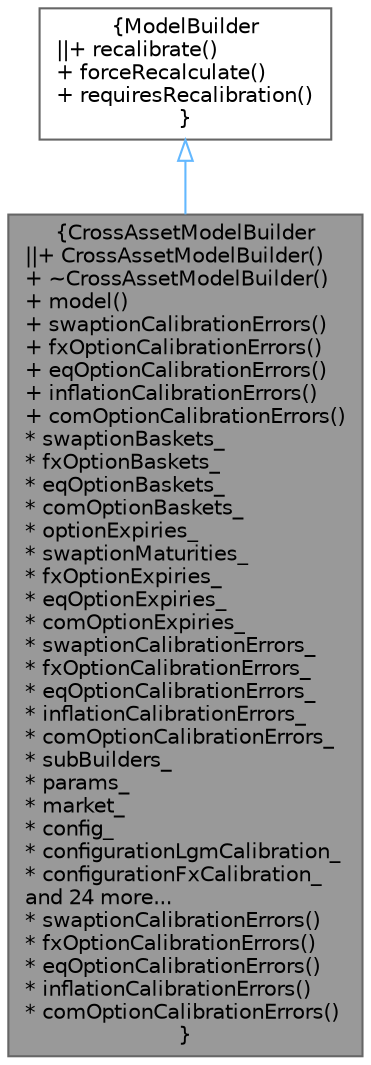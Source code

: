 digraph "CrossAssetModelBuilder"
{
 // INTERACTIVE_SVG=YES
 // LATEX_PDF_SIZE
  bgcolor="transparent";
  edge [fontname=Helvetica,fontsize=10,labelfontname=Helvetica,labelfontsize=10];
  node [fontname=Helvetica,fontsize=10,shape=box,height=0.2,width=0.4];
  Node1 [label="{CrossAssetModelBuilder\n||+ CrossAssetModelBuilder()\l+ ~CrossAssetModelBuilder()\l+ model()\l+ swaptionCalibrationErrors()\l+ fxOptionCalibrationErrors()\l+ eqOptionCalibrationErrors()\l+ inflationCalibrationErrors()\l+ comOptionCalibrationErrors()\l* swaptionBaskets_\l* fxOptionBaskets_\l* eqOptionBaskets_\l* comOptionBaskets_\l* optionExpiries_\l* swaptionMaturities_\l* fxOptionExpiries_\l* eqOptionExpiries_\l* comOptionExpiries_\l* swaptionCalibrationErrors_\l* fxOptionCalibrationErrors_\l* eqOptionCalibrationErrors_\l* inflationCalibrationErrors_\l* comOptionCalibrationErrors_\l* subBuilders_\l* params_\l* market_\l* config_\l* configurationLgmCalibration_\l* configurationFxCalibration_\land 24 more...\l* swaptionCalibrationErrors()\l* fxOptionCalibrationErrors()\l* eqOptionCalibrationErrors()\l* inflationCalibrationErrors()\l* comOptionCalibrationErrors()\l}",height=0.2,width=0.4,color="gray40", fillcolor="grey60", style="filled", fontcolor="black",tooltip="Cross Asset Model Builder."];
  Node2 -> Node1 [dir="back",color="steelblue1",style="solid",arrowtail="onormal"];
  Node2 [label="{ModelBuilder\n||+ recalibrate()\l+ forceRecalculate()\l+ requiresRecalibration()\l}",height=0.2,width=0.4,color="gray40", fillcolor="white", style="filled",URL="C:/dev/ORE/documentation/QuantExt/doc/quantext.tag$class_quant_ext_1_1_model_builder.html",tooltip=" "];
}
